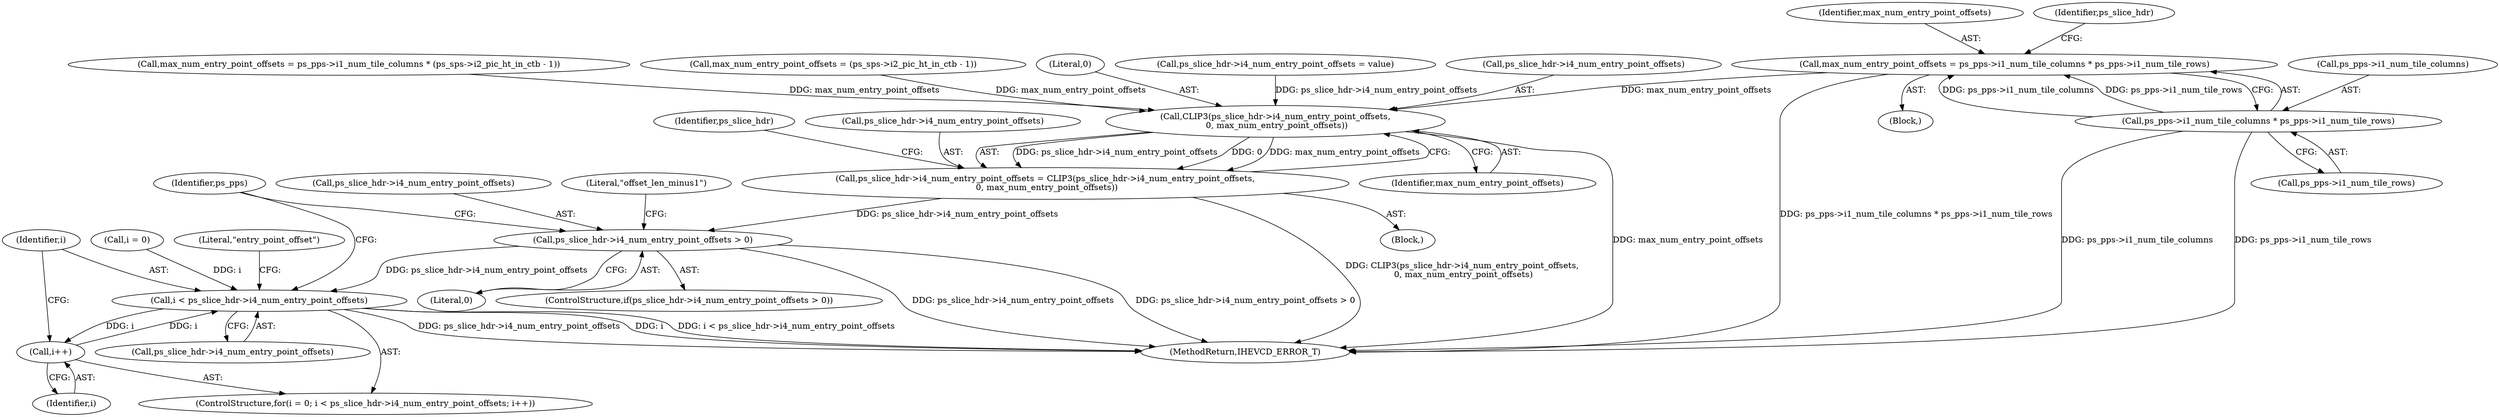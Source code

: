 digraph "0_Android_7c9be319a279654e55a6d757265f88c61a16a4d5@integer" {
"1001974" [label="(Call,max_num_entry_point_offsets = ps_pps->i1_num_tile_columns * ps_pps->i1_num_tile_rows)"];
"1001976" [label="(Call,ps_pps->i1_num_tile_columns * ps_pps->i1_num_tile_rows)"];
"1001996" [label="(Call,CLIP3(ps_slice_hdr->i4_num_entry_point_offsets,\n 0, max_num_entry_point_offsets))"];
"1001992" [label="(Call,ps_slice_hdr->i4_num_entry_point_offsets = CLIP3(ps_slice_hdr->i4_num_entry_point_offsets,\n 0, max_num_entry_point_offsets))"];
"1002003" [label="(Call,ps_slice_hdr->i4_num_entry_point_offsets > 0)"];
"1002024" [label="(Call,i < ps_slice_hdr->i4_num_entry_point_offsets)"];
"1002029" [label="(Call,i++)"];
"1001997" [label="(Call,ps_slice_hdr->i4_num_entry_point_offsets)"];
"1001992" [label="(Call,ps_slice_hdr->i4_num_entry_point_offsets = CLIP3(ps_slice_hdr->i4_num_entry_point_offsets,\n 0, max_num_entry_point_offsets))"];
"1001993" [label="(Call,ps_slice_hdr->i4_num_entry_point_offsets)"];
"1001946" [label="(Block,)"];
"1001957" [label="(Call,max_num_entry_point_offsets = ps_pps->i1_num_tile_columns * (ps_sps->i2_pic_ht_in_ctb - 1))"];
"1001975" [label="(Identifier,max_num_entry_point_offsets)"];
"1002024" [label="(Call,i < ps_slice_hdr->i4_num_entry_point_offsets)"];
"1002026" [label="(Call,ps_slice_hdr->i4_num_entry_point_offsets)"];
"1002002" [label="(ControlStructure,if(ps_slice_hdr->i4_num_entry_point_offsets > 0))"];
"1001994" [label="(Identifier,ps_slice_hdr)"];
"1002029" [label="(Call,i++)"];
"1001985" [label="(Call,max_num_entry_point_offsets = (ps_sps->i2_pic_ht_in_ctb - 1))"];
"1002003" [label="(Call,ps_slice_hdr->i4_num_entry_point_offsets > 0)"];
"1002005" [label="(Identifier,ps_slice_hdr)"];
"1002001" [label="(Identifier,max_num_entry_point_offsets)"];
"1002020" [label="(ControlStructure,for(i = 0; i < ps_slice_hdr->i4_num_entry_point_offsets; i++))"];
"1002025" [label="(Identifier,i)"];
"1001977" [label="(Call,ps_pps->i1_num_tile_columns)"];
"1001973" [label="(Block,)"];
"1001976" [label="(Call,ps_pps->i1_num_tile_columns * ps_pps->i1_num_tile_rows)"];
"1002004" [label="(Call,ps_slice_hdr->i4_num_entry_point_offsets)"];
"1001980" [label="(Call,ps_pps->i1_num_tile_rows)"];
"1002041" [label="(Identifier,ps_pps)"];
"1002030" [label="(Identifier,i)"];
"1001996" [label="(Call,CLIP3(ps_slice_hdr->i4_num_entry_point_offsets,\n 0, max_num_entry_point_offsets))"];
"1002010" [label="(Literal,\"offset_len_minus1\")"];
"1002685" [label="(MethodReturn,IHEVCD_ERROR_T)"];
"1002021" [label="(Call,i = 0)"];
"1002000" [label="(Literal,0)"];
"1002033" [label="(Literal,\"entry_point_offset\")"];
"1002007" [label="(Literal,0)"];
"1001941" [label="(Call,ps_slice_hdr->i4_num_entry_point_offsets = value)"];
"1001974" [label="(Call,max_num_entry_point_offsets = ps_pps->i1_num_tile_columns * ps_pps->i1_num_tile_rows)"];
"1001974" -> "1001973"  [label="AST: "];
"1001974" -> "1001976"  [label="CFG: "];
"1001975" -> "1001974"  [label="AST: "];
"1001976" -> "1001974"  [label="AST: "];
"1001994" -> "1001974"  [label="CFG: "];
"1001974" -> "1002685"  [label="DDG: ps_pps->i1_num_tile_columns * ps_pps->i1_num_tile_rows"];
"1001976" -> "1001974"  [label="DDG: ps_pps->i1_num_tile_columns"];
"1001976" -> "1001974"  [label="DDG: ps_pps->i1_num_tile_rows"];
"1001974" -> "1001996"  [label="DDG: max_num_entry_point_offsets"];
"1001976" -> "1001980"  [label="CFG: "];
"1001977" -> "1001976"  [label="AST: "];
"1001980" -> "1001976"  [label="AST: "];
"1001976" -> "1002685"  [label="DDG: ps_pps->i1_num_tile_rows"];
"1001976" -> "1002685"  [label="DDG: ps_pps->i1_num_tile_columns"];
"1001996" -> "1001992"  [label="AST: "];
"1001996" -> "1002001"  [label="CFG: "];
"1001997" -> "1001996"  [label="AST: "];
"1002000" -> "1001996"  [label="AST: "];
"1002001" -> "1001996"  [label="AST: "];
"1001992" -> "1001996"  [label="CFG: "];
"1001996" -> "1002685"  [label="DDG: max_num_entry_point_offsets"];
"1001996" -> "1001992"  [label="DDG: ps_slice_hdr->i4_num_entry_point_offsets"];
"1001996" -> "1001992"  [label="DDG: 0"];
"1001996" -> "1001992"  [label="DDG: max_num_entry_point_offsets"];
"1001941" -> "1001996"  [label="DDG: ps_slice_hdr->i4_num_entry_point_offsets"];
"1001957" -> "1001996"  [label="DDG: max_num_entry_point_offsets"];
"1001985" -> "1001996"  [label="DDG: max_num_entry_point_offsets"];
"1001992" -> "1001946"  [label="AST: "];
"1001993" -> "1001992"  [label="AST: "];
"1002005" -> "1001992"  [label="CFG: "];
"1001992" -> "1002685"  [label="DDG: CLIP3(ps_slice_hdr->i4_num_entry_point_offsets,\n 0, max_num_entry_point_offsets)"];
"1001992" -> "1002003"  [label="DDG: ps_slice_hdr->i4_num_entry_point_offsets"];
"1002003" -> "1002002"  [label="AST: "];
"1002003" -> "1002007"  [label="CFG: "];
"1002004" -> "1002003"  [label="AST: "];
"1002007" -> "1002003"  [label="AST: "];
"1002010" -> "1002003"  [label="CFG: "];
"1002041" -> "1002003"  [label="CFG: "];
"1002003" -> "1002685"  [label="DDG: ps_slice_hdr->i4_num_entry_point_offsets"];
"1002003" -> "1002685"  [label="DDG: ps_slice_hdr->i4_num_entry_point_offsets > 0"];
"1002003" -> "1002024"  [label="DDG: ps_slice_hdr->i4_num_entry_point_offsets"];
"1002024" -> "1002020"  [label="AST: "];
"1002024" -> "1002026"  [label="CFG: "];
"1002025" -> "1002024"  [label="AST: "];
"1002026" -> "1002024"  [label="AST: "];
"1002033" -> "1002024"  [label="CFG: "];
"1002041" -> "1002024"  [label="CFG: "];
"1002024" -> "1002685"  [label="DDG: ps_slice_hdr->i4_num_entry_point_offsets"];
"1002024" -> "1002685"  [label="DDG: i"];
"1002024" -> "1002685"  [label="DDG: i < ps_slice_hdr->i4_num_entry_point_offsets"];
"1002021" -> "1002024"  [label="DDG: i"];
"1002029" -> "1002024"  [label="DDG: i"];
"1002024" -> "1002029"  [label="DDG: i"];
"1002029" -> "1002020"  [label="AST: "];
"1002029" -> "1002030"  [label="CFG: "];
"1002030" -> "1002029"  [label="AST: "];
"1002025" -> "1002029"  [label="CFG: "];
}

